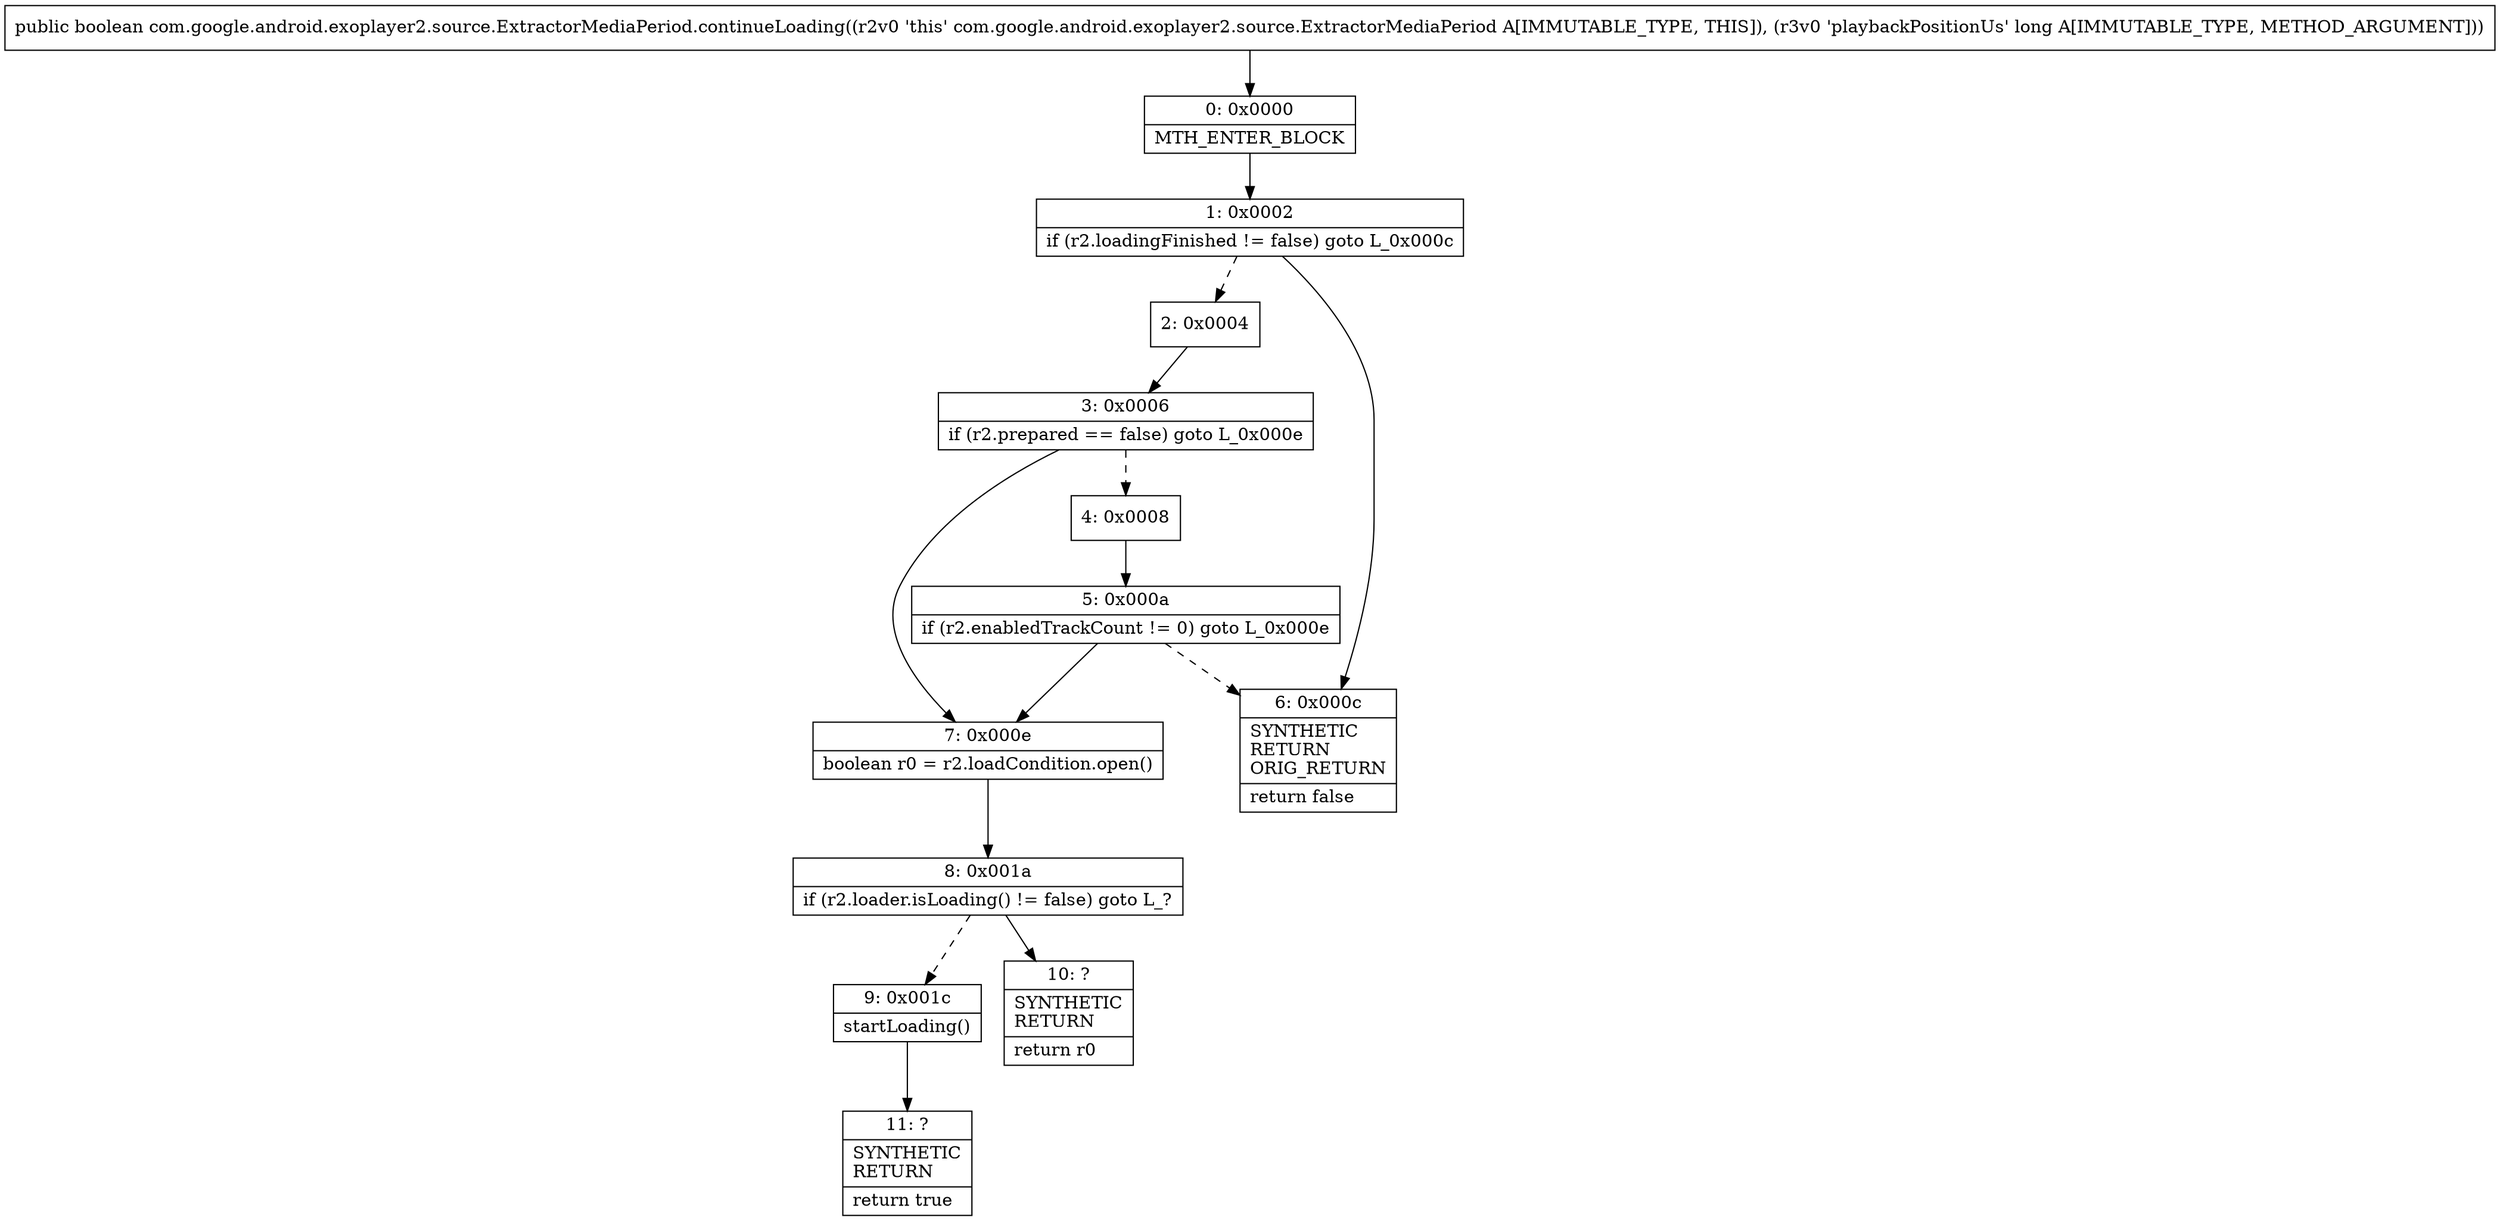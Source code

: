 digraph "CFG forcom.google.android.exoplayer2.source.ExtractorMediaPeriod.continueLoading(J)Z" {
Node_0 [shape=record,label="{0\:\ 0x0000|MTH_ENTER_BLOCK\l}"];
Node_1 [shape=record,label="{1\:\ 0x0002|if (r2.loadingFinished != false) goto L_0x000c\l}"];
Node_2 [shape=record,label="{2\:\ 0x0004}"];
Node_3 [shape=record,label="{3\:\ 0x0006|if (r2.prepared == false) goto L_0x000e\l}"];
Node_4 [shape=record,label="{4\:\ 0x0008}"];
Node_5 [shape=record,label="{5\:\ 0x000a|if (r2.enabledTrackCount != 0) goto L_0x000e\l}"];
Node_6 [shape=record,label="{6\:\ 0x000c|SYNTHETIC\lRETURN\lORIG_RETURN\l|return false\l}"];
Node_7 [shape=record,label="{7\:\ 0x000e|boolean r0 = r2.loadCondition.open()\l}"];
Node_8 [shape=record,label="{8\:\ 0x001a|if (r2.loader.isLoading() != false) goto L_?\l}"];
Node_9 [shape=record,label="{9\:\ 0x001c|startLoading()\l}"];
Node_10 [shape=record,label="{10\:\ ?|SYNTHETIC\lRETURN\l|return r0\l}"];
Node_11 [shape=record,label="{11\:\ ?|SYNTHETIC\lRETURN\l|return true\l}"];
MethodNode[shape=record,label="{public boolean com.google.android.exoplayer2.source.ExtractorMediaPeriod.continueLoading((r2v0 'this' com.google.android.exoplayer2.source.ExtractorMediaPeriod A[IMMUTABLE_TYPE, THIS]), (r3v0 'playbackPositionUs' long A[IMMUTABLE_TYPE, METHOD_ARGUMENT])) }"];
MethodNode -> Node_0;
Node_0 -> Node_1;
Node_1 -> Node_2[style=dashed];
Node_1 -> Node_6;
Node_2 -> Node_3;
Node_3 -> Node_4[style=dashed];
Node_3 -> Node_7;
Node_4 -> Node_5;
Node_5 -> Node_6[style=dashed];
Node_5 -> Node_7;
Node_7 -> Node_8;
Node_8 -> Node_9[style=dashed];
Node_8 -> Node_10;
Node_9 -> Node_11;
}


